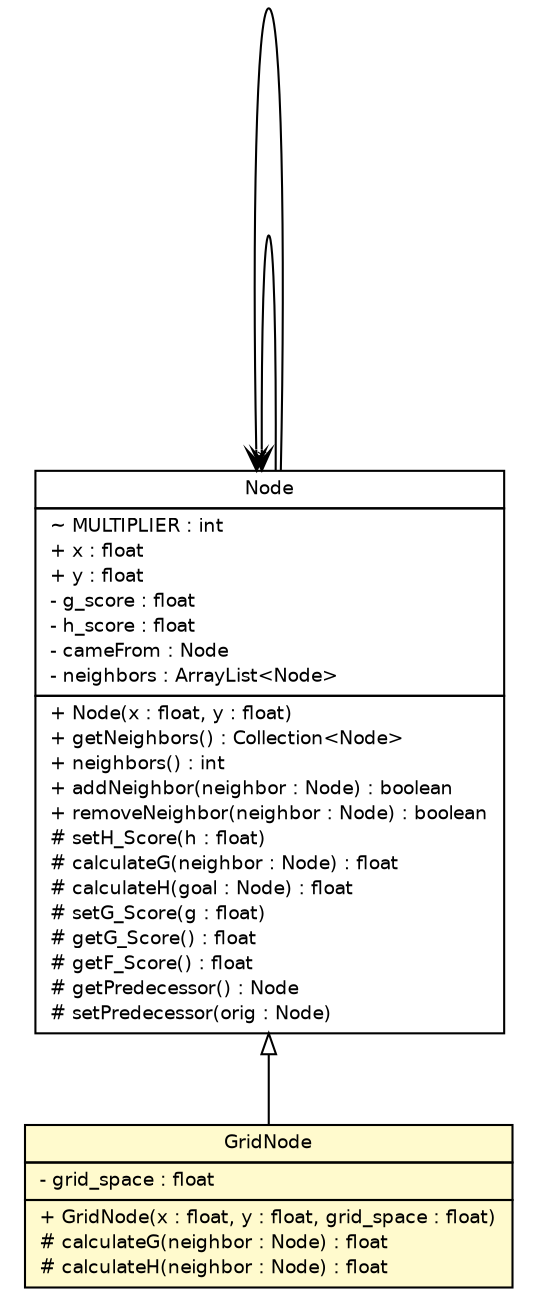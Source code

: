#!/usr/local/bin/dot
#
# Class diagram 
# Generated by UMLGraph version R5_6-24-gf6e263 (http://www.umlgraph.org/)
#

digraph G {
	edge [fontname="Helvetica",fontsize=10,labelfontname="Helvetica",labelfontsize=10];
	node [fontname="Helvetica",fontsize=10,shape=plaintext];
	nodesep=0.25;
	ranksep=0.5;
	// lejos.robotics.pathfinding.GridNode
	c1833 [label=<<table title="lejos.robotics.pathfinding.GridNode" border="0" cellborder="1" cellspacing="0" cellpadding="2" port="p" bgcolor="lemonChiffon" href="./GridNode.html">
		<tr><td><table border="0" cellspacing="0" cellpadding="1">
<tr><td align="center" balign="center"> GridNode </td></tr>
		</table></td></tr>
		<tr><td><table border="0" cellspacing="0" cellpadding="1">
<tr><td align="left" balign="left"> - grid_space : float </td></tr>
		</table></td></tr>
		<tr><td><table border="0" cellspacing="0" cellpadding="1">
<tr><td align="left" balign="left"> + GridNode(x : float, y : float, grid_space : float) </td></tr>
<tr><td align="left" balign="left"> # calculateG(neighbor : Node) : float </td></tr>
<tr><td align="left" balign="left"> # calculateH(neighbor : Node) : float </td></tr>
		</table></td></tr>
		</table>>, URL="./GridNode.html", fontname="Helvetica", fontcolor="black", fontsize=9.0];
	// lejos.robotics.pathfinding.Node
	c1835 [label=<<table title="lejos.robotics.pathfinding.Node" border="0" cellborder="1" cellspacing="0" cellpadding="2" port="p" href="./Node.html">
		<tr><td><table border="0" cellspacing="0" cellpadding="1">
<tr><td align="center" balign="center"> Node </td></tr>
		</table></td></tr>
		<tr><td><table border="0" cellspacing="0" cellpadding="1">
<tr><td align="left" balign="left"> ~ MULTIPLIER : int </td></tr>
<tr><td align="left" balign="left"> + x : float </td></tr>
<tr><td align="left" balign="left"> + y : float </td></tr>
<tr><td align="left" balign="left"> - g_score : float </td></tr>
<tr><td align="left" balign="left"> - h_score : float </td></tr>
<tr><td align="left" balign="left"> - cameFrom : Node </td></tr>
<tr><td align="left" balign="left"> - neighbors : ArrayList&lt;Node&gt; </td></tr>
		</table></td></tr>
		<tr><td><table border="0" cellspacing="0" cellpadding="1">
<tr><td align="left" balign="left"> + Node(x : float, y : float) </td></tr>
<tr><td align="left" balign="left"> + getNeighbors() : Collection&lt;Node&gt; </td></tr>
<tr><td align="left" balign="left"> + neighbors() : int </td></tr>
<tr><td align="left" balign="left"> + addNeighbor(neighbor : Node) : boolean </td></tr>
<tr><td align="left" balign="left"> + removeNeighbor(neighbor : Node) : boolean </td></tr>
<tr><td align="left" balign="left"> # setH_Score(h : float) </td></tr>
<tr><td align="left" balign="left"> # calculateG(neighbor : Node) : float </td></tr>
<tr><td align="left" balign="left"> # calculateH(goal : Node) : float </td></tr>
<tr><td align="left" balign="left"> # setG_Score(g : float) </td></tr>
<tr><td align="left" balign="left"> # getG_Score() : float </td></tr>
<tr><td align="left" balign="left"> # getF_Score() : float </td></tr>
<tr><td align="left" balign="left"> # getPredecessor() : Node </td></tr>
<tr><td align="left" balign="left"> # setPredecessor(orig : Node) </td></tr>
		</table></td></tr>
		</table>>, URL="./Node.html", fontname="Helvetica", fontcolor="black", fontsize=9.0];
	//lejos.robotics.pathfinding.GridNode extends lejos.robotics.pathfinding.Node
	c1835:p -> c1833:p [dir=back,arrowtail=empty];
	// lejos.robotics.pathfinding.Node NAVASSOC lejos.robotics.pathfinding.Node
	c1835:p -> c1835:p [taillabel="", label="", headlabel="", fontname="Helvetica", fontcolor="black", fontsize=10.0, color="black", arrowhead=open];
	// lejos.robotics.pathfinding.Node NAVASSOC lejos.robotics.pathfinding.Node
	c1835:p -> c1835:p [taillabel="", label="", headlabel="*", fontname="Helvetica", fontcolor="black", fontsize=10.0, color="black", arrowhead=open];
}

